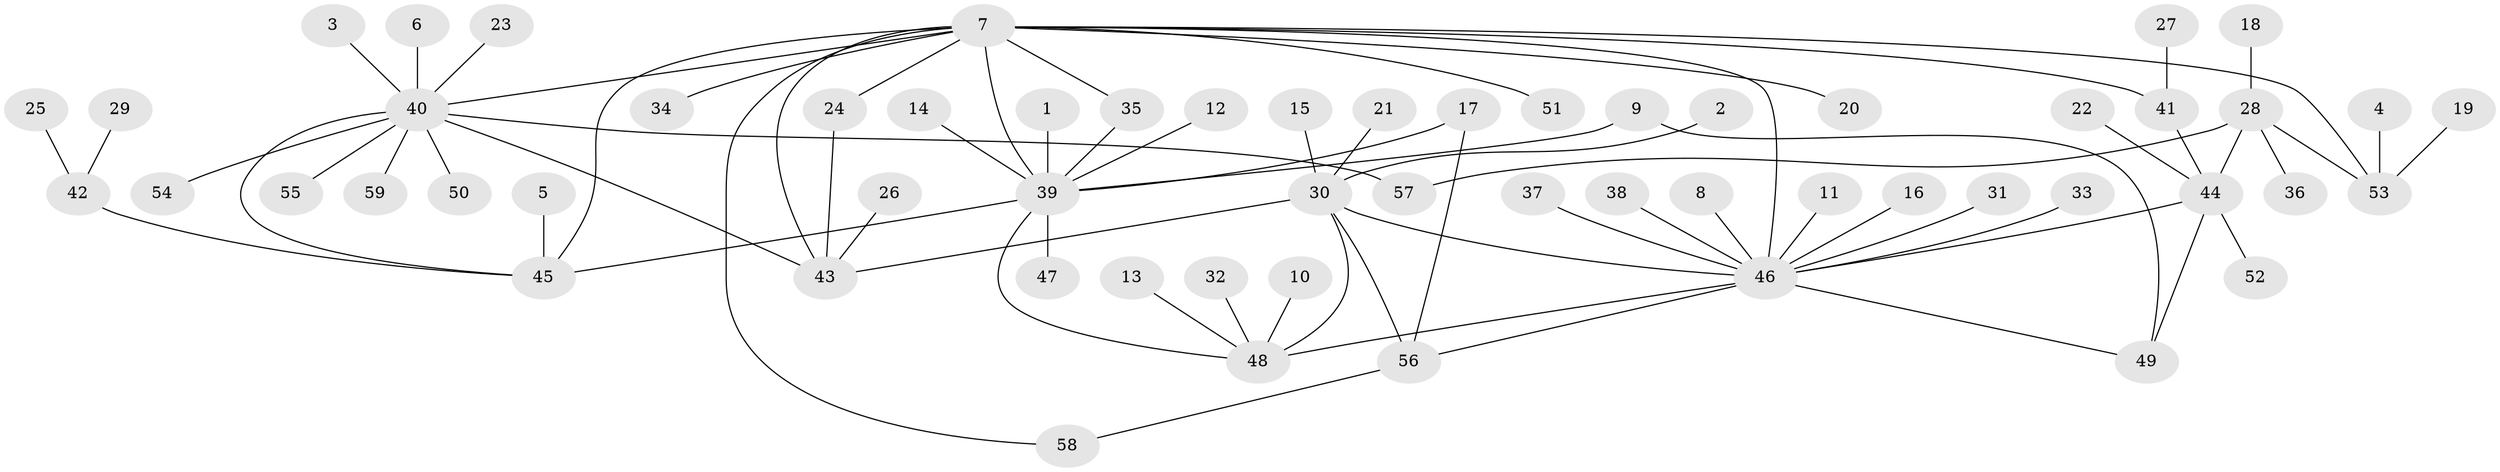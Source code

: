 // original degree distribution, {4: 0.02654867256637168, 12: 0.008849557522123894, 15: 0.008849557522123894, 3: 0.11504424778761062, 5: 0.04424778761061947, 6: 0.017699115044247787, 8: 0.017699115044247787, 10: 0.008849557522123894, 9: 0.008849557522123894, 2: 0.1592920353982301, 1: 0.5752212389380531, 7: 0.008849557522123894}
// Generated by graph-tools (version 1.1) at 2025/26/03/09/25 03:26:03]
// undirected, 59 vertices, 74 edges
graph export_dot {
graph [start="1"]
  node [color=gray90,style=filled];
  1;
  2;
  3;
  4;
  5;
  6;
  7;
  8;
  9;
  10;
  11;
  12;
  13;
  14;
  15;
  16;
  17;
  18;
  19;
  20;
  21;
  22;
  23;
  24;
  25;
  26;
  27;
  28;
  29;
  30;
  31;
  32;
  33;
  34;
  35;
  36;
  37;
  38;
  39;
  40;
  41;
  42;
  43;
  44;
  45;
  46;
  47;
  48;
  49;
  50;
  51;
  52;
  53;
  54;
  55;
  56;
  57;
  58;
  59;
  1 -- 39 [weight=1.0];
  2 -- 30 [weight=1.0];
  3 -- 40 [weight=1.0];
  4 -- 53 [weight=1.0];
  5 -- 45 [weight=1.0];
  6 -- 40 [weight=1.0];
  7 -- 20 [weight=1.0];
  7 -- 24 [weight=1.0];
  7 -- 34 [weight=1.0];
  7 -- 35 [weight=1.0];
  7 -- 39 [weight=1.0];
  7 -- 40 [weight=1.0];
  7 -- 41 [weight=1.0];
  7 -- 43 [weight=1.0];
  7 -- 45 [weight=1.0];
  7 -- 46 [weight=1.0];
  7 -- 51 [weight=1.0];
  7 -- 53 [weight=1.0];
  7 -- 58 [weight=1.0];
  8 -- 46 [weight=1.0];
  9 -- 39 [weight=1.0];
  9 -- 49 [weight=1.0];
  10 -- 48 [weight=1.0];
  11 -- 46 [weight=1.0];
  12 -- 39 [weight=1.0];
  13 -- 48 [weight=1.0];
  14 -- 39 [weight=1.0];
  15 -- 30 [weight=1.0];
  16 -- 46 [weight=1.0];
  17 -- 39 [weight=1.0];
  17 -- 56 [weight=1.0];
  18 -- 28 [weight=1.0];
  19 -- 53 [weight=1.0];
  21 -- 30 [weight=1.0];
  22 -- 44 [weight=1.0];
  23 -- 40 [weight=1.0];
  24 -- 43 [weight=1.0];
  25 -- 42 [weight=1.0];
  26 -- 43 [weight=1.0];
  27 -- 41 [weight=1.0];
  28 -- 36 [weight=1.0];
  28 -- 44 [weight=1.0];
  28 -- 53 [weight=1.0];
  28 -- 57 [weight=1.0];
  29 -- 42 [weight=1.0];
  30 -- 43 [weight=1.0];
  30 -- 46 [weight=1.0];
  30 -- 48 [weight=1.0];
  30 -- 56 [weight=2.0];
  31 -- 46 [weight=1.0];
  32 -- 48 [weight=1.0];
  33 -- 46 [weight=1.0];
  35 -- 39 [weight=1.0];
  37 -- 46 [weight=1.0];
  38 -- 46 [weight=1.0];
  39 -- 45 [weight=1.0];
  39 -- 47 [weight=1.0];
  39 -- 48 [weight=1.0];
  40 -- 43 [weight=1.0];
  40 -- 45 [weight=1.0];
  40 -- 50 [weight=1.0];
  40 -- 54 [weight=1.0];
  40 -- 55 [weight=1.0];
  40 -- 57 [weight=1.0];
  40 -- 59 [weight=1.0];
  41 -- 44 [weight=1.0];
  42 -- 45 [weight=1.0];
  44 -- 46 [weight=1.0];
  44 -- 49 [weight=1.0];
  44 -- 52 [weight=1.0];
  46 -- 48 [weight=1.0];
  46 -- 49 [weight=1.0];
  46 -- 56 [weight=1.0];
  56 -- 58 [weight=1.0];
}
